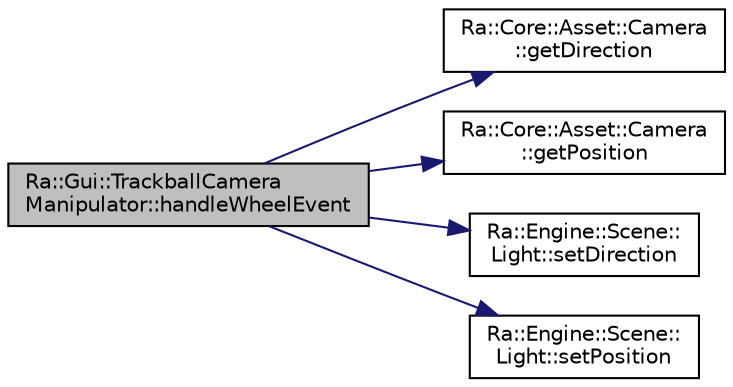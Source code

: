 digraph "Ra::Gui::TrackballCameraManipulator::handleWheelEvent"
{
 // INTERACTIVE_SVG=YES
 // LATEX_PDF_SIZE
  edge [fontname="Helvetica",fontsize="10",labelfontname="Helvetica",labelfontsize="10"];
  node [fontname="Helvetica",fontsize="10",shape=record];
  rankdir="LR";
  Node1 [label="Ra::Gui::TrackballCamera\lManipulator::handleWheelEvent",height=0.2,width=0.4,color="black", fillcolor="grey75", style="filled", fontcolor="black",tooltip=" "];
  Node1 -> Node2 [color="midnightblue",fontsize="10",style="solid",fontname="Helvetica"];
  Node2 [label="Ra::Core::Asset::Camera\l::getDirection",height=0.2,width=0.4,color="black", fillcolor="white", style="filled",URL="$classRa_1_1Core_1_1Asset_1_1Camera.html#aec6212574317a5395be2b49c19a90466",tooltip="Return the direction the camera is looking at."];
  Node1 -> Node3 [color="midnightblue",fontsize="10",style="solid",fontname="Helvetica"];
  Node3 [label="Ra::Core::Asset::Camera\l::getPosition",height=0.2,width=0.4,color="black", fillcolor="white", style="filled",URL="$classRa_1_1Core_1_1Asset_1_1Camera.html#a773a6d2a393cf8ec195afffe2030ed22",tooltip="Return the position."];
  Node1 -> Node4 [color="midnightblue",fontsize="10",style="solid",fontname="Helvetica"];
  Node4 [label="Ra::Engine::Scene::\lLight::setDirection",height=0.2,width=0.4,color="black", fillcolor="white", style="filled",URL="$classRa_1_1Engine_1_1Scene_1_1Light.html#ae0f8f50409ee68466a207b46f6f82fb7",tooltip=" "];
  Node1 -> Node5 [color="midnightblue",fontsize="10",style="solid",fontname="Helvetica"];
  Node5 [label="Ra::Engine::Scene::\lLight::setPosition",height=0.2,width=0.4,color="black", fillcolor="white", style="filled",URL="$classRa_1_1Engine_1_1Scene_1_1Light.html#aff5fe72f3c665098c2c985a22ed46e6f",tooltip=" "];
}
